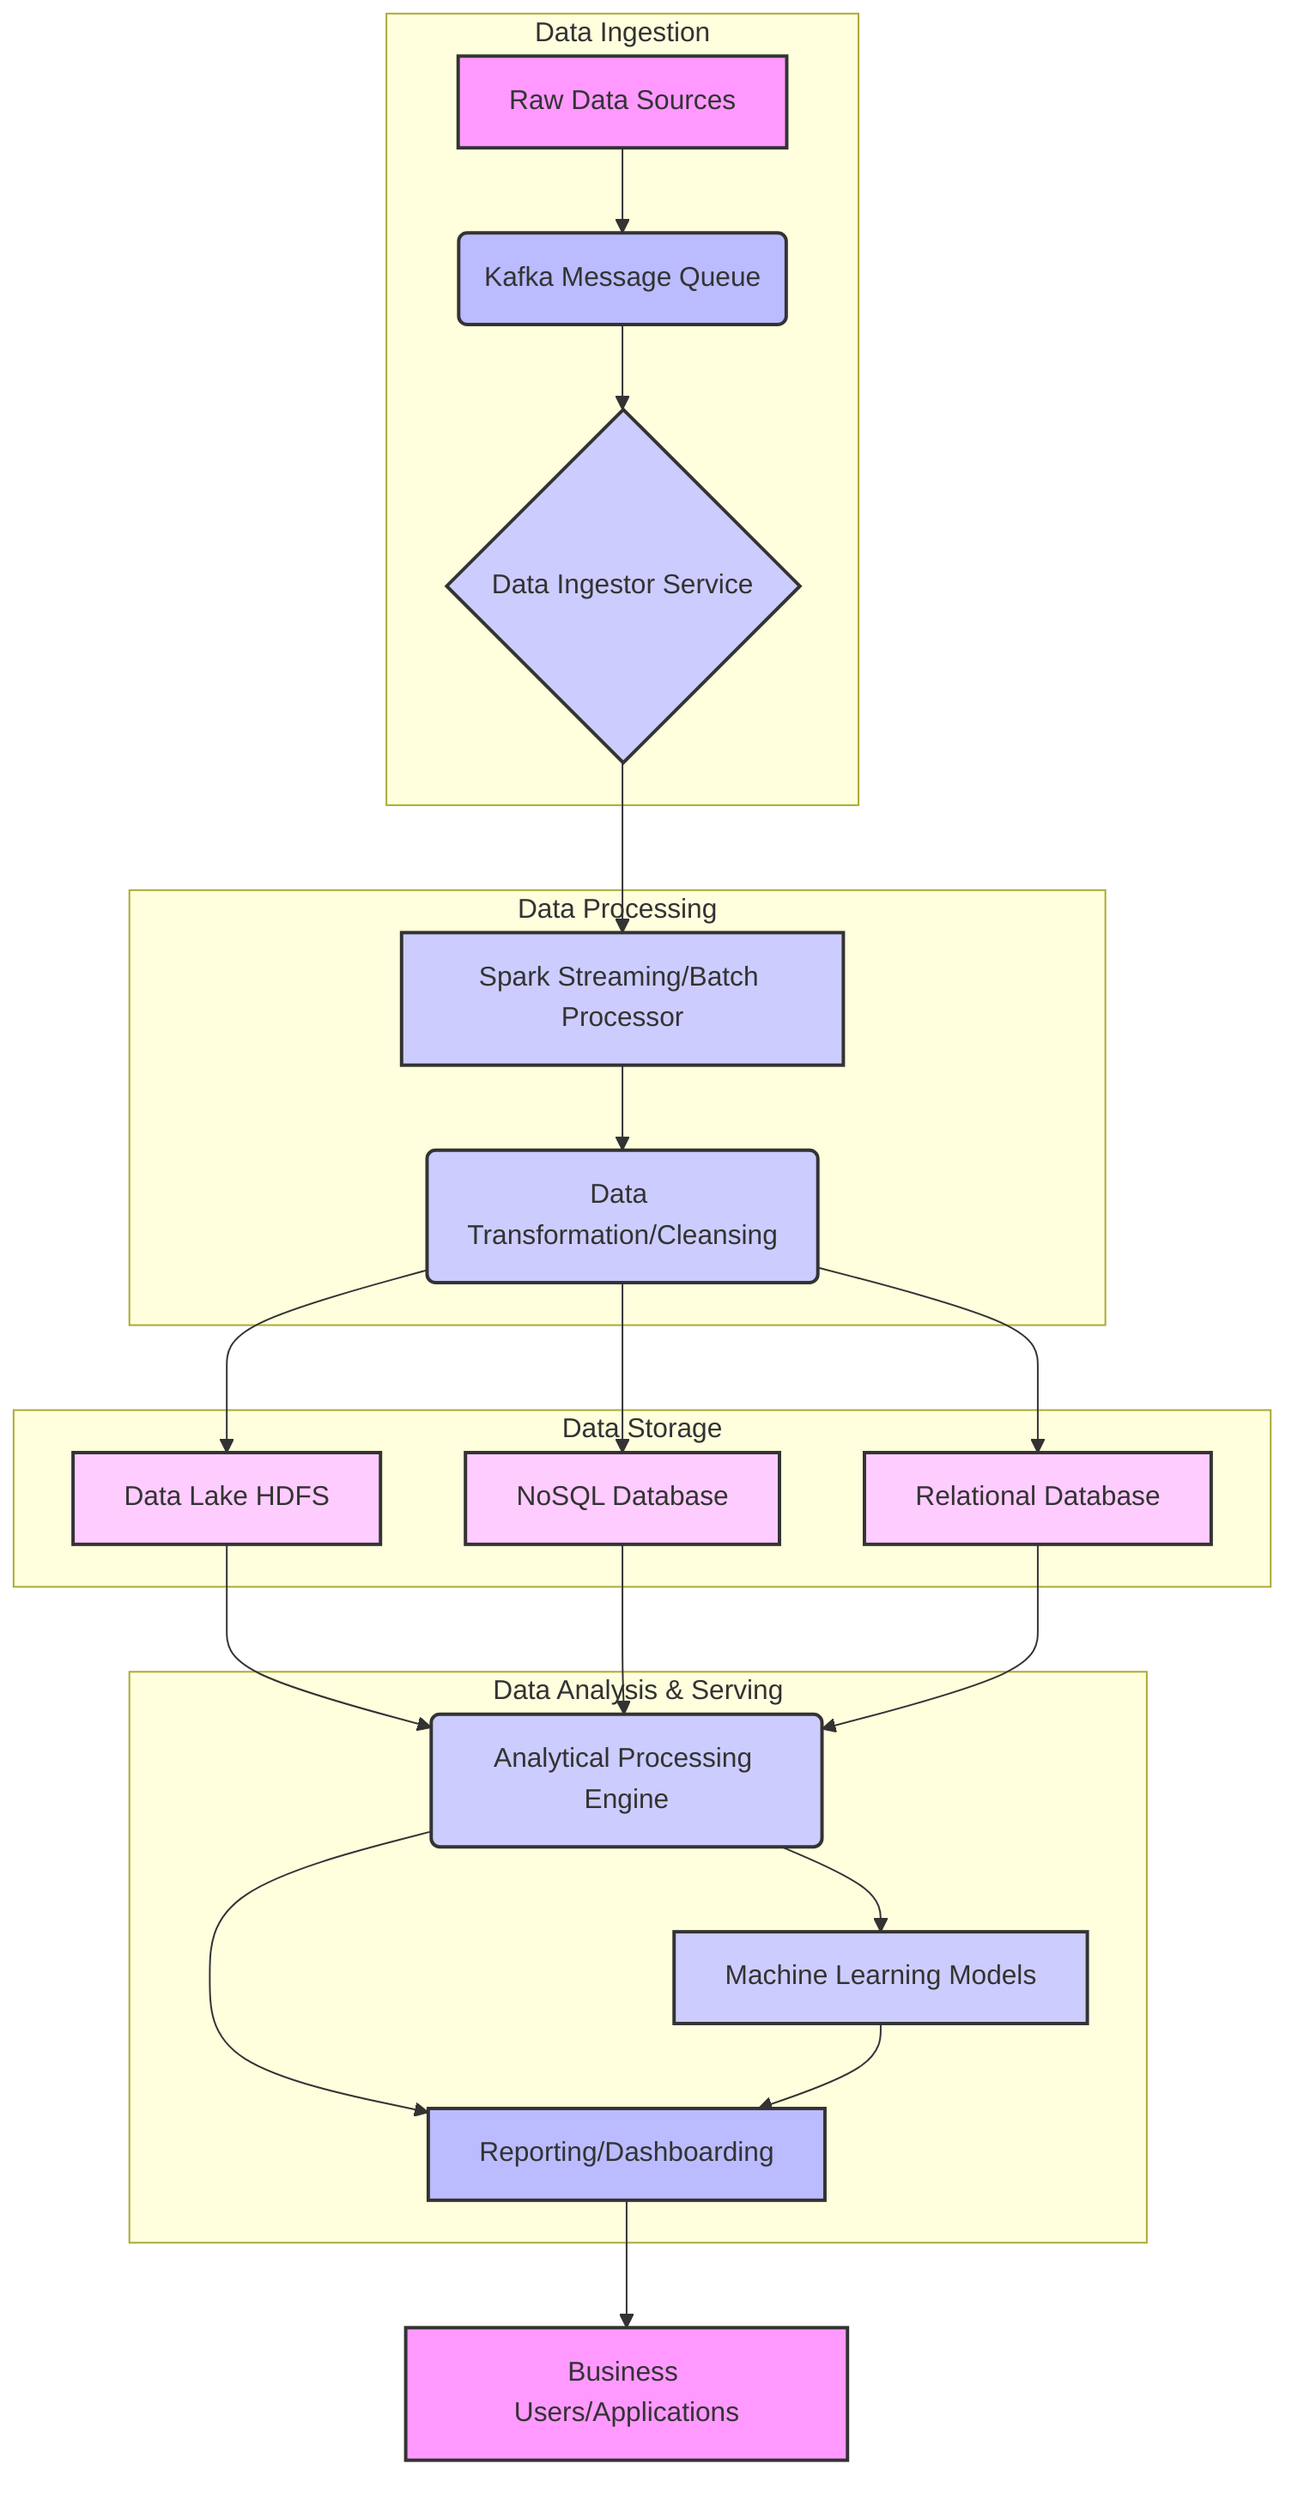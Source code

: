 graph TD
    subgraph Data Ingestion
        A[Raw Data Sources] --> B(Kafka Message Queue)
        B --> C{Data Ingestor Service}
    end

    subgraph Data Processing
        C --> D[Spark Streaming/Batch Processor]
        D --> E(Data Transformation/Cleansing)
    end

    subgraph Data Storage
        E --> F[Data Lake HDFS]
        E --> G[NoSQL Database]
        E --> H[Relational Database]
    end

    subgraph Data Analysis & Serving
        F --> I(Analytical Processing Engine)
        G --> I
        H --> I
        I --> J[Machine Learning Models]
        I --> K[Reporting/Dashboarding]
        J --> K
    end

    K --> L[Business Users/Applications]

    style A fill:#f9f,stroke:#333,stroke-width:2px
    style B fill:#bbf,stroke:#333,stroke-width:2px
    style C fill:#ccf,stroke:#333,stroke-width:2px
    style D fill:#ccf,stroke:#333,stroke-width:2px
    style E fill:#ccf,stroke:#333,stroke-width:2px
    style F fill:#fcf,stroke:#333,stroke-width:2px
    style G fill:#fcf,stroke:#333,stroke-width:2px
    style H fill:#fcf,stroke:#333,stroke-width:2px
    style I fill:#ccf,stroke:#333,stroke-width:2px
    style J fill:#ccf,stroke:#333,stroke-width:2px
    style K fill:#bbf,stroke:#333,stroke-width:2px
    style L fill:#f9f,stroke:#333,stroke-width:2px